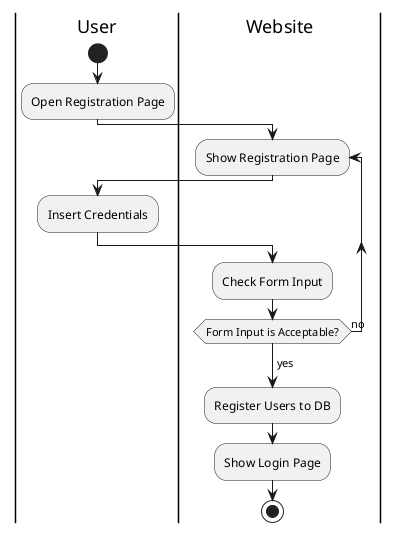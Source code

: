 @startuml
|User|
start
    :Open Registration Page;

|Website|
    repeat :Show Registration Page;

|User|
    :Insert Credentials;

|Website|
    :Check Form Input;
    repeat while (Form Input is Acceptable?) is (no)
        ->yes;
    :Register Users to DB;
    :Show Login Page;
stop
@enduml